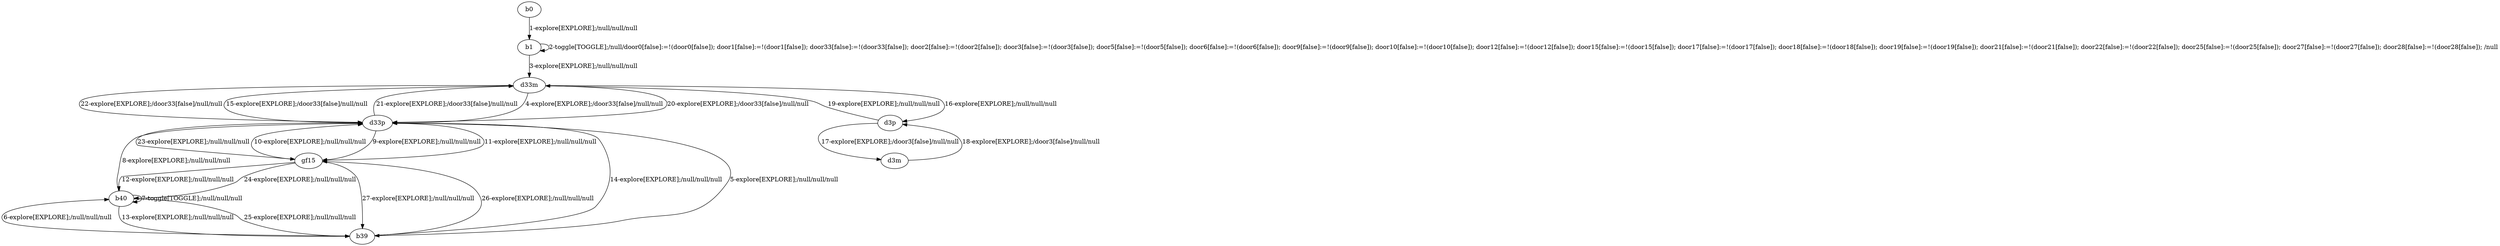 # Total number of goals covered by this test: 1
# gf15 --> b39

digraph g {
"b0" -> "b1" [label = "1-explore[EXPLORE];/null/null/null"];
"b1" -> "b1" [label = "2-toggle[TOGGLE];/null/door0[false]:=!(door0[false]); door1[false]:=!(door1[false]); door33[false]:=!(door33[false]); door2[false]:=!(door2[false]); door3[false]:=!(door3[false]); door5[false]:=!(door5[false]); door6[false]:=!(door6[false]); door9[false]:=!(door9[false]); door10[false]:=!(door10[false]); door12[false]:=!(door12[false]); door15[false]:=!(door15[false]); door17[false]:=!(door17[false]); door18[false]:=!(door18[false]); door19[false]:=!(door19[false]); door21[false]:=!(door21[false]); door22[false]:=!(door22[false]); door25[false]:=!(door25[false]); door27[false]:=!(door27[false]); door28[false]:=!(door28[false]); /null"];
"b1" -> "d33m" [label = "3-explore[EXPLORE];/null/null/null"];
"d33m" -> "d33p" [label = "4-explore[EXPLORE];/door33[false]/null/null"];
"d33p" -> "b39" [label = "5-explore[EXPLORE];/null/null/null"];
"b39" -> "b40" [label = "6-explore[EXPLORE];/null/null/null"];
"b40" -> "b40" [label = "7-toggle[TOGGLE];/null/null/null"];
"b40" -> "d33p" [label = "8-explore[EXPLORE];/null/null/null"];
"d33p" -> "gf15" [label = "9-explore[EXPLORE];/null/null/null"];
"gf15" -> "d33p" [label = "10-explore[EXPLORE];/null/null/null"];
"d33p" -> "gf15" [label = "11-explore[EXPLORE];/null/null/null"];
"gf15" -> "b40" [label = "12-explore[EXPLORE];/null/null/null"];
"b40" -> "b39" [label = "13-explore[EXPLORE];/null/null/null"];
"b39" -> "d33p" [label = "14-explore[EXPLORE];/null/null/null"];
"d33p" -> "d33m" [label = "15-explore[EXPLORE];/door33[false]/null/null"];
"d33m" -> "d3p" [label = "16-explore[EXPLORE];/null/null/null"];
"d3p" -> "d3m" [label = "17-explore[EXPLORE];/door3[false]/null/null"];
"d3m" -> "d3p" [label = "18-explore[EXPLORE];/door3[false]/null/null"];
"d3p" -> "d33m" [label = "19-explore[EXPLORE];/null/null/null"];
"d33m" -> "d33p" [label = "20-explore[EXPLORE];/door33[false]/null/null"];
"d33p" -> "d33m" [label = "21-explore[EXPLORE];/door33[false]/null/null"];
"d33m" -> "d33p" [label = "22-explore[EXPLORE];/door33[false]/null/null"];
"d33p" -> "gf15" [label = "23-explore[EXPLORE];/null/null/null"];
"gf15" -> "b40" [label = "24-explore[EXPLORE];/null/null/null"];
"b40" -> "b39" [label = "25-explore[EXPLORE];/null/null/null"];
"b39" -> "gf15" [label = "26-explore[EXPLORE];/null/null/null"];
"gf15" -> "b39" [label = "27-explore[EXPLORE];/null/null/null"];
}